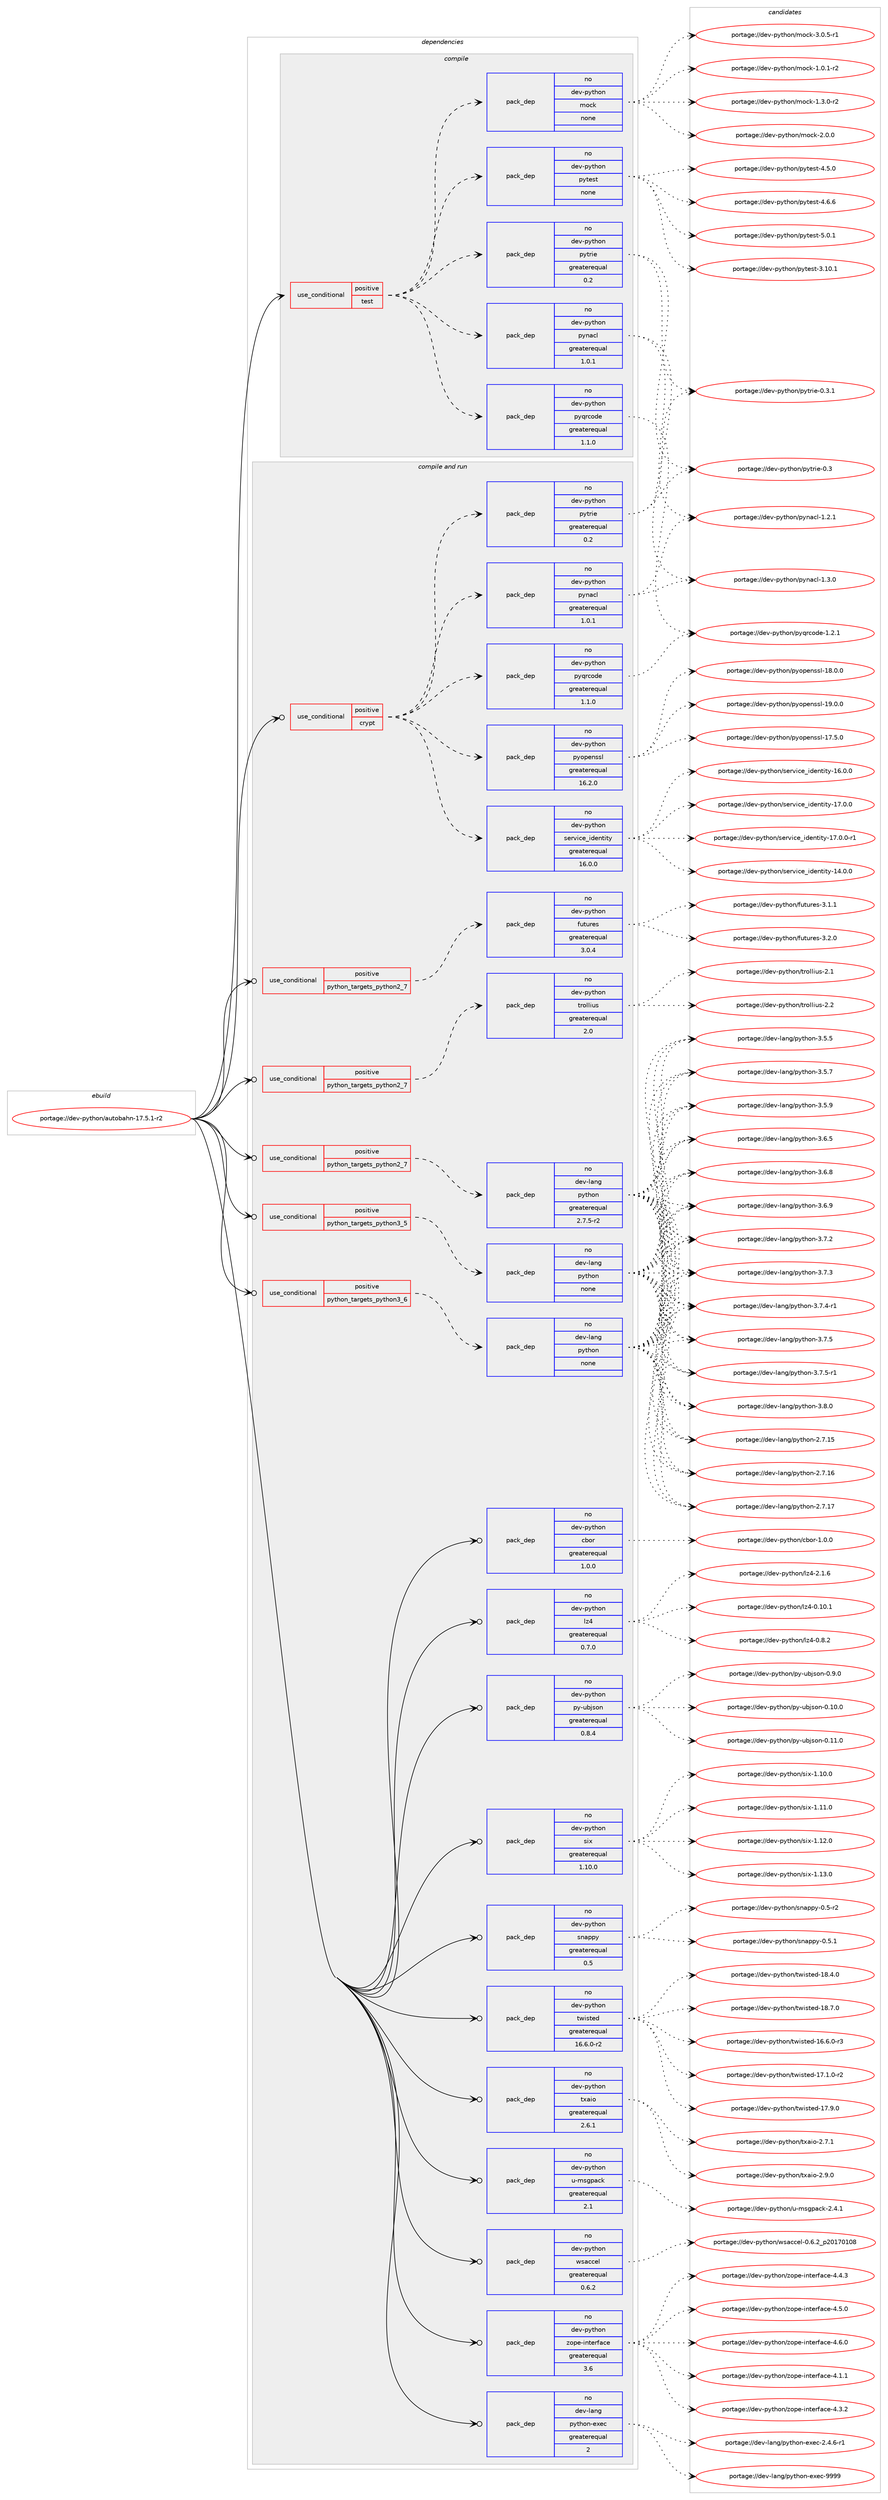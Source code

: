 digraph prolog {

# *************
# Graph options
# *************

newrank=true;
concentrate=true;
compound=true;
graph [rankdir=LR,fontname=Helvetica,fontsize=10,ranksep=1.5];#, ranksep=2.5, nodesep=0.2];
edge  [arrowhead=vee];
node  [fontname=Helvetica,fontsize=10];

# **********
# The ebuild
# **********

subgraph cluster_leftcol {
color=gray;
rank=same;
label=<<i>ebuild</i>>;
id [label="portage://dev-python/autobahn-17.5.1-r2", color=red, width=4, href="../dev-python/autobahn-17.5.1-r2.svg"];
}

# ****************
# The dependencies
# ****************

subgraph cluster_midcol {
color=gray;
label=<<i>dependencies</i>>;
subgraph cluster_compile {
fillcolor="#eeeeee";
style=filled;
label=<<i>compile</i>>;
subgraph cond25821 {
dependency130425 [label=<<TABLE BORDER="0" CELLBORDER="1" CELLSPACING="0" CELLPADDING="4"><TR><TD ROWSPAN="3" CELLPADDING="10">use_conditional</TD></TR><TR><TD>positive</TD></TR><TR><TD>test</TD></TR></TABLE>>, shape=none, color=red];
subgraph pack101302 {
dependency130426 [label=<<TABLE BORDER="0" CELLBORDER="1" CELLSPACING="0" CELLPADDING="4" WIDTH="220"><TR><TD ROWSPAN="6" CELLPADDING="30">pack_dep</TD></TR><TR><TD WIDTH="110">no</TD></TR><TR><TD>dev-python</TD></TR><TR><TD>mock</TD></TR><TR><TD>none</TD></TR><TR><TD></TD></TR></TABLE>>, shape=none, color=blue];
}
dependency130425:e -> dependency130426:w [weight=20,style="dashed",arrowhead="vee"];
subgraph pack101303 {
dependency130427 [label=<<TABLE BORDER="0" CELLBORDER="1" CELLSPACING="0" CELLPADDING="4" WIDTH="220"><TR><TD ROWSPAN="6" CELLPADDING="30">pack_dep</TD></TR><TR><TD WIDTH="110">no</TD></TR><TR><TD>dev-python</TD></TR><TR><TD>pytest</TD></TR><TR><TD>none</TD></TR><TR><TD></TD></TR></TABLE>>, shape=none, color=blue];
}
dependency130425:e -> dependency130427:w [weight=20,style="dashed",arrowhead="vee"];
subgraph pack101304 {
dependency130428 [label=<<TABLE BORDER="0" CELLBORDER="1" CELLSPACING="0" CELLPADDING="4" WIDTH="220"><TR><TD ROWSPAN="6" CELLPADDING="30">pack_dep</TD></TR><TR><TD WIDTH="110">no</TD></TR><TR><TD>dev-python</TD></TR><TR><TD>pynacl</TD></TR><TR><TD>greaterequal</TD></TR><TR><TD>1.0.1</TD></TR></TABLE>>, shape=none, color=blue];
}
dependency130425:e -> dependency130428:w [weight=20,style="dashed",arrowhead="vee"];
subgraph pack101305 {
dependency130429 [label=<<TABLE BORDER="0" CELLBORDER="1" CELLSPACING="0" CELLPADDING="4" WIDTH="220"><TR><TD ROWSPAN="6" CELLPADDING="30">pack_dep</TD></TR><TR><TD WIDTH="110">no</TD></TR><TR><TD>dev-python</TD></TR><TR><TD>pytrie</TD></TR><TR><TD>greaterequal</TD></TR><TR><TD>0.2</TD></TR></TABLE>>, shape=none, color=blue];
}
dependency130425:e -> dependency130429:w [weight=20,style="dashed",arrowhead="vee"];
subgraph pack101306 {
dependency130430 [label=<<TABLE BORDER="0" CELLBORDER="1" CELLSPACING="0" CELLPADDING="4" WIDTH="220"><TR><TD ROWSPAN="6" CELLPADDING="30">pack_dep</TD></TR><TR><TD WIDTH="110">no</TD></TR><TR><TD>dev-python</TD></TR><TR><TD>pyqrcode</TD></TR><TR><TD>greaterequal</TD></TR><TR><TD>1.1.0</TD></TR></TABLE>>, shape=none, color=blue];
}
dependency130425:e -> dependency130430:w [weight=20,style="dashed",arrowhead="vee"];
}
id:e -> dependency130425:w [weight=20,style="solid",arrowhead="vee"];
}
subgraph cluster_compileandrun {
fillcolor="#eeeeee";
style=filled;
label=<<i>compile and run</i>>;
subgraph cond25822 {
dependency130431 [label=<<TABLE BORDER="0" CELLBORDER="1" CELLSPACING="0" CELLPADDING="4"><TR><TD ROWSPAN="3" CELLPADDING="10">use_conditional</TD></TR><TR><TD>positive</TD></TR><TR><TD>crypt</TD></TR></TABLE>>, shape=none, color=red];
subgraph pack101307 {
dependency130432 [label=<<TABLE BORDER="0" CELLBORDER="1" CELLSPACING="0" CELLPADDING="4" WIDTH="220"><TR><TD ROWSPAN="6" CELLPADDING="30">pack_dep</TD></TR><TR><TD WIDTH="110">no</TD></TR><TR><TD>dev-python</TD></TR><TR><TD>pyopenssl</TD></TR><TR><TD>greaterequal</TD></TR><TR><TD>16.2.0</TD></TR></TABLE>>, shape=none, color=blue];
}
dependency130431:e -> dependency130432:w [weight=20,style="dashed",arrowhead="vee"];
subgraph pack101308 {
dependency130433 [label=<<TABLE BORDER="0" CELLBORDER="1" CELLSPACING="0" CELLPADDING="4" WIDTH="220"><TR><TD ROWSPAN="6" CELLPADDING="30">pack_dep</TD></TR><TR><TD WIDTH="110">no</TD></TR><TR><TD>dev-python</TD></TR><TR><TD>pynacl</TD></TR><TR><TD>greaterequal</TD></TR><TR><TD>1.0.1</TD></TR></TABLE>>, shape=none, color=blue];
}
dependency130431:e -> dependency130433:w [weight=20,style="dashed",arrowhead="vee"];
subgraph pack101309 {
dependency130434 [label=<<TABLE BORDER="0" CELLBORDER="1" CELLSPACING="0" CELLPADDING="4" WIDTH="220"><TR><TD ROWSPAN="6" CELLPADDING="30">pack_dep</TD></TR><TR><TD WIDTH="110">no</TD></TR><TR><TD>dev-python</TD></TR><TR><TD>pytrie</TD></TR><TR><TD>greaterequal</TD></TR><TR><TD>0.2</TD></TR></TABLE>>, shape=none, color=blue];
}
dependency130431:e -> dependency130434:w [weight=20,style="dashed",arrowhead="vee"];
subgraph pack101310 {
dependency130435 [label=<<TABLE BORDER="0" CELLBORDER="1" CELLSPACING="0" CELLPADDING="4" WIDTH="220"><TR><TD ROWSPAN="6" CELLPADDING="30">pack_dep</TD></TR><TR><TD WIDTH="110">no</TD></TR><TR><TD>dev-python</TD></TR><TR><TD>pyqrcode</TD></TR><TR><TD>greaterequal</TD></TR><TR><TD>1.1.0</TD></TR></TABLE>>, shape=none, color=blue];
}
dependency130431:e -> dependency130435:w [weight=20,style="dashed",arrowhead="vee"];
subgraph pack101311 {
dependency130436 [label=<<TABLE BORDER="0" CELLBORDER="1" CELLSPACING="0" CELLPADDING="4" WIDTH="220"><TR><TD ROWSPAN="6" CELLPADDING="30">pack_dep</TD></TR><TR><TD WIDTH="110">no</TD></TR><TR><TD>dev-python</TD></TR><TR><TD>service_identity</TD></TR><TR><TD>greaterequal</TD></TR><TR><TD>16.0.0</TD></TR></TABLE>>, shape=none, color=blue];
}
dependency130431:e -> dependency130436:w [weight=20,style="dashed",arrowhead="vee"];
}
id:e -> dependency130431:w [weight=20,style="solid",arrowhead="odotvee"];
subgraph cond25823 {
dependency130437 [label=<<TABLE BORDER="0" CELLBORDER="1" CELLSPACING="0" CELLPADDING="4"><TR><TD ROWSPAN="3" CELLPADDING="10">use_conditional</TD></TR><TR><TD>positive</TD></TR><TR><TD>python_targets_python2_7</TD></TR></TABLE>>, shape=none, color=red];
subgraph pack101312 {
dependency130438 [label=<<TABLE BORDER="0" CELLBORDER="1" CELLSPACING="0" CELLPADDING="4" WIDTH="220"><TR><TD ROWSPAN="6" CELLPADDING="30">pack_dep</TD></TR><TR><TD WIDTH="110">no</TD></TR><TR><TD>dev-lang</TD></TR><TR><TD>python</TD></TR><TR><TD>greaterequal</TD></TR><TR><TD>2.7.5-r2</TD></TR></TABLE>>, shape=none, color=blue];
}
dependency130437:e -> dependency130438:w [weight=20,style="dashed",arrowhead="vee"];
}
id:e -> dependency130437:w [weight=20,style="solid",arrowhead="odotvee"];
subgraph cond25824 {
dependency130439 [label=<<TABLE BORDER="0" CELLBORDER="1" CELLSPACING="0" CELLPADDING="4"><TR><TD ROWSPAN="3" CELLPADDING="10">use_conditional</TD></TR><TR><TD>positive</TD></TR><TR><TD>python_targets_python2_7</TD></TR></TABLE>>, shape=none, color=red];
subgraph pack101313 {
dependency130440 [label=<<TABLE BORDER="0" CELLBORDER="1" CELLSPACING="0" CELLPADDING="4" WIDTH="220"><TR><TD ROWSPAN="6" CELLPADDING="30">pack_dep</TD></TR><TR><TD WIDTH="110">no</TD></TR><TR><TD>dev-python</TD></TR><TR><TD>futures</TD></TR><TR><TD>greaterequal</TD></TR><TR><TD>3.0.4</TD></TR></TABLE>>, shape=none, color=blue];
}
dependency130439:e -> dependency130440:w [weight=20,style="dashed",arrowhead="vee"];
}
id:e -> dependency130439:w [weight=20,style="solid",arrowhead="odotvee"];
subgraph cond25825 {
dependency130441 [label=<<TABLE BORDER="0" CELLBORDER="1" CELLSPACING="0" CELLPADDING="4"><TR><TD ROWSPAN="3" CELLPADDING="10">use_conditional</TD></TR><TR><TD>positive</TD></TR><TR><TD>python_targets_python2_7</TD></TR></TABLE>>, shape=none, color=red];
subgraph pack101314 {
dependency130442 [label=<<TABLE BORDER="0" CELLBORDER="1" CELLSPACING="0" CELLPADDING="4" WIDTH="220"><TR><TD ROWSPAN="6" CELLPADDING="30">pack_dep</TD></TR><TR><TD WIDTH="110">no</TD></TR><TR><TD>dev-python</TD></TR><TR><TD>trollius</TD></TR><TR><TD>greaterequal</TD></TR><TR><TD>2.0</TD></TR></TABLE>>, shape=none, color=blue];
}
dependency130441:e -> dependency130442:w [weight=20,style="dashed",arrowhead="vee"];
}
id:e -> dependency130441:w [weight=20,style="solid",arrowhead="odotvee"];
subgraph cond25826 {
dependency130443 [label=<<TABLE BORDER="0" CELLBORDER="1" CELLSPACING="0" CELLPADDING="4"><TR><TD ROWSPAN="3" CELLPADDING="10">use_conditional</TD></TR><TR><TD>positive</TD></TR><TR><TD>python_targets_python3_5</TD></TR></TABLE>>, shape=none, color=red];
subgraph pack101315 {
dependency130444 [label=<<TABLE BORDER="0" CELLBORDER="1" CELLSPACING="0" CELLPADDING="4" WIDTH="220"><TR><TD ROWSPAN="6" CELLPADDING="30">pack_dep</TD></TR><TR><TD WIDTH="110">no</TD></TR><TR><TD>dev-lang</TD></TR><TR><TD>python</TD></TR><TR><TD>none</TD></TR><TR><TD></TD></TR></TABLE>>, shape=none, color=blue];
}
dependency130443:e -> dependency130444:w [weight=20,style="dashed",arrowhead="vee"];
}
id:e -> dependency130443:w [weight=20,style="solid",arrowhead="odotvee"];
subgraph cond25827 {
dependency130445 [label=<<TABLE BORDER="0" CELLBORDER="1" CELLSPACING="0" CELLPADDING="4"><TR><TD ROWSPAN="3" CELLPADDING="10">use_conditional</TD></TR><TR><TD>positive</TD></TR><TR><TD>python_targets_python3_6</TD></TR></TABLE>>, shape=none, color=red];
subgraph pack101316 {
dependency130446 [label=<<TABLE BORDER="0" CELLBORDER="1" CELLSPACING="0" CELLPADDING="4" WIDTH="220"><TR><TD ROWSPAN="6" CELLPADDING="30">pack_dep</TD></TR><TR><TD WIDTH="110">no</TD></TR><TR><TD>dev-lang</TD></TR><TR><TD>python</TD></TR><TR><TD>none</TD></TR><TR><TD></TD></TR></TABLE>>, shape=none, color=blue];
}
dependency130445:e -> dependency130446:w [weight=20,style="dashed",arrowhead="vee"];
}
id:e -> dependency130445:w [weight=20,style="solid",arrowhead="odotvee"];
subgraph pack101317 {
dependency130447 [label=<<TABLE BORDER="0" CELLBORDER="1" CELLSPACING="0" CELLPADDING="4" WIDTH="220"><TR><TD ROWSPAN="6" CELLPADDING="30">pack_dep</TD></TR><TR><TD WIDTH="110">no</TD></TR><TR><TD>dev-lang</TD></TR><TR><TD>python-exec</TD></TR><TR><TD>greaterequal</TD></TR><TR><TD>2</TD></TR></TABLE>>, shape=none, color=blue];
}
id:e -> dependency130447:w [weight=20,style="solid",arrowhead="odotvee"];
subgraph pack101318 {
dependency130448 [label=<<TABLE BORDER="0" CELLBORDER="1" CELLSPACING="0" CELLPADDING="4" WIDTH="220"><TR><TD ROWSPAN="6" CELLPADDING="30">pack_dep</TD></TR><TR><TD WIDTH="110">no</TD></TR><TR><TD>dev-python</TD></TR><TR><TD>cbor</TD></TR><TR><TD>greaterequal</TD></TR><TR><TD>1.0.0</TD></TR></TABLE>>, shape=none, color=blue];
}
id:e -> dependency130448:w [weight=20,style="solid",arrowhead="odotvee"];
subgraph pack101319 {
dependency130449 [label=<<TABLE BORDER="0" CELLBORDER="1" CELLSPACING="0" CELLPADDING="4" WIDTH="220"><TR><TD ROWSPAN="6" CELLPADDING="30">pack_dep</TD></TR><TR><TD WIDTH="110">no</TD></TR><TR><TD>dev-python</TD></TR><TR><TD>lz4</TD></TR><TR><TD>greaterequal</TD></TR><TR><TD>0.7.0</TD></TR></TABLE>>, shape=none, color=blue];
}
id:e -> dependency130449:w [weight=20,style="solid",arrowhead="odotvee"];
subgraph pack101320 {
dependency130450 [label=<<TABLE BORDER="0" CELLBORDER="1" CELLSPACING="0" CELLPADDING="4" WIDTH="220"><TR><TD ROWSPAN="6" CELLPADDING="30">pack_dep</TD></TR><TR><TD WIDTH="110">no</TD></TR><TR><TD>dev-python</TD></TR><TR><TD>py-ubjson</TD></TR><TR><TD>greaterequal</TD></TR><TR><TD>0.8.4</TD></TR></TABLE>>, shape=none, color=blue];
}
id:e -> dependency130450:w [weight=20,style="solid",arrowhead="odotvee"];
subgraph pack101321 {
dependency130451 [label=<<TABLE BORDER="0" CELLBORDER="1" CELLSPACING="0" CELLPADDING="4" WIDTH="220"><TR><TD ROWSPAN="6" CELLPADDING="30">pack_dep</TD></TR><TR><TD WIDTH="110">no</TD></TR><TR><TD>dev-python</TD></TR><TR><TD>six</TD></TR><TR><TD>greaterequal</TD></TR><TR><TD>1.10.0</TD></TR></TABLE>>, shape=none, color=blue];
}
id:e -> dependency130451:w [weight=20,style="solid",arrowhead="odotvee"];
subgraph pack101322 {
dependency130452 [label=<<TABLE BORDER="0" CELLBORDER="1" CELLSPACING="0" CELLPADDING="4" WIDTH="220"><TR><TD ROWSPAN="6" CELLPADDING="30">pack_dep</TD></TR><TR><TD WIDTH="110">no</TD></TR><TR><TD>dev-python</TD></TR><TR><TD>snappy</TD></TR><TR><TD>greaterequal</TD></TR><TR><TD>0.5</TD></TR></TABLE>>, shape=none, color=blue];
}
id:e -> dependency130452:w [weight=20,style="solid",arrowhead="odotvee"];
subgraph pack101323 {
dependency130453 [label=<<TABLE BORDER="0" CELLBORDER="1" CELLSPACING="0" CELLPADDING="4" WIDTH="220"><TR><TD ROWSPAN="6" CELLPADDING="30">pack_dep</TD></TR><TR><TD WIDTH="110">no</TD></TR><TR><TD>dev-python</TD></TR><TR><TD>twisted</TD></TR><TR><TD>greaterequal</TD></TR><TR><TD>16.6.0-r2</TD></TR></TABLE>>, shape=none, color=blue];
}
id:e -> dependency130453:w [weight=20,style="solid",arrowhead="odotvee"];
subgraph pack101324 {
dependency130454 [label=<<TABLE BORDER="0" CELLBORDER="1" CELLSPACING="0" CELLPADDING="4" WIDTH="220"><TR><TD ROWSPAN="6" CELLPADDING="30">pack_dep</TD></TR><TR><TD WIDTH="110">no</TD></TR><TR><TD>dev-python</TD></TR><TR><TD>txaio</TD></TR><TR><TD>greaterequal</TD></TR><TR><TD>2.6.1</TD></TR></TABLE>>, shape=none, color=blue];
}
id:e -> dependency130454:w [weight=20,style="solid",arrowhead="odotvee"];
subgraph pack101325 {
dependency130455 [label=<<TABLE BORDER="0" CELLBORDER="1" CELLSPACING="0" CELLPADDING="4" WIDTH="220"><TR><TD ROWSPAN="6" CELLPADDING="30">pack_dep</TD></TR><TR><TD WIDTH="110">no</TD></TR><TR><TD>dev-python</TD></TR><TR><TD>u-msgpack</TD></TR><TR><TD>greaterequal</TD></TR><TR><TD>2.1</TD></TR></TABLE>>, shape=none, color=blue];
}
id:e -> dependency130455:w [weight=20,style="solid",arrowhead="odotvee"];
subgraph pack101326 {
dependency130456 [label=<<TABLE BORDER="0" CELLBORDER="1" CELLSPACING="0" CELLPADDING="4" WIDTH="220"><TR><TD ROWSPAN="6" CELLPADDING="30">pack_dep</TD></TR><TR><TD WIDTH="110">no</TD></TR><TR><TD>dev-python</TD></TR><TR><TD>wsaccel</TD></TR><TR><TD>greaterequal</TD></TR><TR><TD>0.6.2</TD></TR></TABLE>>, shape=none, color=blue];
}
id:e -> dependency130456:w [weight=20,style="solid",arrowhead="odotvee"];
subgraph pack101327 {
dependency130457 [label=<<TABLE BORDER="0" CELLBORDER="1" CELLSPACING="0" CELLPADDING="4" WIDTH="220"><TR><TD ROWSPAN="6" CELLPADDING="30">pack_dep</TD></TR><TR><TD WIDTH="110">no</TD></TR><TR><TD>dev-python</TD></TR><TR><TD>zope-interface</TD></TR><TR><TD>greaterequal</TD></TR><TR><TD>3.6</TD></TR></TABLE>>, shape=none, color=blue];
}
id:e -> dependency130457:w [weight=20,style="solid",arrowhead="odotvee"];
}
subgraph cluster_run {
fillcolor="#eeeeee";
style=filled;
label=<<i>run</i>>;
}
}

# **************
# The candidates
# **************

subgraph cluster_choices {
rank=same;
color=gray;
label=<<i>candidates</i>>;

subgraph choice101302 {
color=black;
nodesep=1;
choiceportage1001011184511212111610411111047109111991074549464846494511450 [label="portage://dev-python/mock-1.0.1-r2", color=red, width=4,href="../dev-python/mock-1.0.1-r2.svg"];
choiceportage1001011184511212111610411111047109111991074549465146484511450 [label="portage://dev-python/mock-1.3.0-r2", color=red, width=4,href="../dev-python/mock-1.3.0-r2.svg"];
choiceportage100101118451121211161041111104710911199107455046484648 [label="portage://dev-python/mock-2.0.0", color=red, width=4,href="../dev-python/mock-2.0.0.svg"];
choiceportage1001011184511212111610411111047109111991074551464846534511449 [label="portage://dev-python/mock-3.0.5-r1", color=red, width=4,href="../dev-python/mock-3.0.5-r1.svg"];
dependency130426:e -> choiceportage1001011184511212111610411111047109111991074549464846494511450:w [style=dotted,weight="100"];
dependency130426:e -> choiceportage1001011184511212111610411111047109111991074549465146484511450:w [style=dotted,weight="100"];
dependency130426:e -> choiceportage100101118451121211161041111104710911199107455046484648:w [style=dotted,weight="100"];
dependency130426:e -> choiceportage1001011184511212111610411111047109111991074551464846534511449:w [style=dotted,weight="100"];
}
subgraph choice101303 {
color=black;
nodesep=1;
choiceportage100101118451121211161041111104711212111610111511645514649484649 [label="portage://dev-python/pytest-3.10.1", color=red, width=4,href="../dev-python/pytest-3.10.1.svg"];
choiceportage1001011184511212111610411111047112121116101115116455246534648 [label="portage://dev-python/pytest-4.5.0", color=red, width=4,href="../dev-python/pytest-4.5.0.svg"];
choiceportage1001011184511212111610411111047112121116101115116455246544654 [label="portage://dev-python/pytest-4.6.6", color=red, width=4,href="../dev-python/pytest-4.6.6.svg"];
choiceportage1001011184511212111610411111047112121116101115116455346484649 [label="portage://dev-python/pytest-5.0.1", color=red, width=4,href="../dev-python/pytest-5.0.1.svg"];
dependency130427:e -> choiceportage100101118451121211161041111104711212111610111511645514649484649:w [style=dotted,weight="100"];
dependency130427:e -> choiceportage1001011184511212111610411111047112121116101115116455246534648:w [style=dotted,weight="100"];
dependency130427:e -> choiceportage1001011184511212111610411111047112121116101115116455246544654:w [style=dotted,weight="100"];
dependency130427:e -> choiceportage1001011184511212111610411111047112121116101115116455346484649:w [style=dotted,weight="100"];
}
subgraph choice101304 {
color=black;
nodesep=1;
choiceportage10010111845112121116104111110471121211109799108454946504649 [label="portage://dev-python/pynacl-1.2.1", color=red, width=4,href="../dev-python/pynacl-1.2.1.svg"];
choiceportage10010111845112121116104111110471121211109799108454946514648 [label="portage://dev-python/pynacl-1.3.0", color=red, width=4,href="../dev-python/pynacl-1.3.0.svg"];
dependency130428:e -> choiceportage10010111845112121116104111110471121211109799108454946504649:w [style=dotted,weight="100"];
dependency130428:e -> choiceportage10010111845112121116104111110471121211109799108454946514648:w [style=dotted,weight="100"];
}
subgraph choice101305 {
color=black;
nodesep=1;
choiceportage100101118451121211161041111104711212111611410510145484651 [label="portage://dev-python/pytrie-0.3", color=red, width=4,href="../dev-python/pytrie-0.3.svg"];
choiceportage1001011184511212111610411111047112121116114105101454846514649 [label="portage://dev-python/pytrie-0.3.1", color=red, width=4,href="../dev-python/pytrie-0.3.1.svg"];
dependency130429:e -> choiceportage100101118451121211161041111104711212111611410510145484651:w [style=dotted,weight="100"];
dependency130429:e -> choiceportage1001011184511212111610411111047112121116114105101454846514649:w [style=dotted,weight="100"];
}
subgraph choice101306 {
color=black;
nodesep=1;
choiceportage100101118451121211161041111104711212111311499111100101454946504649 [label="portage://dev-python/pyqrcode-1.2.1", color=red, width=4,href="../dev-python/pyqrcode-1.2.1.svg"];
dependency130430:e -> choiceportage100101118451121211161041111104711212111311499111100101454946504649:w [style=dotted,weight="100"];
}
subgraph choice101307 {
color=black;
nodesep=1;
choiceportage100101118451121211161041111104711212111111210111011511510845495546534648 [label="portage://dev-python/pyopenssl-17.5.0", color=red, width=4,href="../dev-python/pyopenssl-17.5.0.svg"];
choiceportage100101118451121211161041111104711212111111210111011511510845495646484648 [label="portage://dev-python/pyopenssl-18.0.0", color=red, width=4,href="../dev-python/pyopenssl-18.0.0.svg"];
choiceportage100101118451121211161041111104711212111111210111011511510845495746484648 [label="portage://dev-python/pyopenssl-19.0.0", color=red, width=4,href="../dev-python/pyopenssl-19.0.0.svg"];
dependency130432:e -> choiceportage100101118451121211161041111104711212111111210111011511510845495546534648:w [style=dotted,weight="100"];
dependency130432:e -> choiceportage100101118451121211161041111104711212111111210111011511510845495646484648:w [style=dotted,weight="100"];
dependency130432:e -> choiceportage100101118451121211161041111104711212111111210111011511510845495746484648:w [style=dotted,weight="100"];
}
subgraph choice101308 {
color=black;
nodesep=1;
choiceportage10010111845112121116104111110471121211109799108454946504649 [label="portage://dev-python/pynacl-1.2.1", color=red, width=4,href="../dev-python/pynacl-1.2.1.svg"];
choiceportage10010111845112121116104111110471121211109799108454946514648 [label="portage://dev-python/pynacl-1.3.0", color=red, width=4,href="../dev-python/pynacl-1.3.0.svg"];
dependency130433:e -> choiceportage10010111845112121116104111110471121211109799108454946504649:w [style=dotted,weight="100"];
dependency130433:e -> choiceportage10010111845112121116104111110471121211109799108454946514648:w [style=dotted,weight="100"];
}
subgraph choice101309 {
color=black;
nodesep=1;
choiceportage100101118451121211161041111104711212111611410510145484651 [label="portage://dev-python/pytrie-0.3", color=red, width=4,href="../dev-python/pytrie-0.3.svg"];
choiceportage1001011184511212111610411111047112121116114105101454846514649 [label="portage://dev-python/pytrie-0.3.1", color=red, width=4,href="../dev-python/pytrie-0.3.1.svg"];
dependency130434:e -> choiceportage100101118451121211161041111104711212111611410510145484651:w [style=dotted,weight="100"];
dependency130434:e -> choiceportage1001011184511212111610411111047112121116114105101454846514649:w [style=dotted,weight="100"];
}
subgraph choice101310 {
color=black;
nodesep=1;
choiceportage100101118451121211161041111104711212111311499111100101454946504649 [label="portage://dev-python/pyqrcode-1.2.1", color=red, width=4,href="../dev-python/pyqrcode-1.2.1.svg"];
dependency130435:e -> choiceportage100101118451121211161041111104711212111311499111100101454946504649:w [style=dotted,weight="100"];
}
subgraph choice101311 {
color=black;
nodesep=1;
choiceportage1001011184511212111610411111047115101114118105991019510510010111011610511612145495246484648 [label="portage://dev-python/service_identity-14.0.0", color=red, width=4,href="../dev-python/service_identity-14.0.0.svg"];
choiceportage1001011184511212111610411111047115101114118105991019510510010111011610511612145495446484648 [label="portage://dev-python/service_identity-16.0.0", color=red, width=4,href="../dev-python/service_identity-16.0.0.svg"];
choiceportage1001011184511212111610411111047115101114118105991019510510010111011610511612145495546484648 [label="portage://dev-python/service_identity-17.0.0", color=red, width=4,href="../dev-python/service_identity-17.0.0.svg"];
choiceportage10010111845112121116104111110471151011141181059910195105100101110116105116121454955464846484511449 [label="portage://dev-python/service_identity-17.0.0-r1", color=red, width=4,href="../dev-python/service_identity-17.0.0-r1.svg"];
dependency130436:e -> choiceportage1001011184511212111610411111047115101114118105991019510510010111011610511612145495246484648:w [style=dotted,weight="100"];
dependency130436:e -> choiceportage1001011184511212111610411111047115101114118105991019510510010111011610511612145495446484648:w [style=dotted,weight="100"];
dependency130436:e -> choiceportage1001011184511212111610411111047115101114118105991019510510010111011610511612145495546484648:w [style=dotted,weight="100"];
dependency130436:e -> choiceportage10010111845112121116104111110471151011141181059910195105100101110116105116121454955464846484511449:w [style=dotted,weight="100"];
}
subgraph choice101312 {
color=black;
nodesep=1;
choiceportage10010111845108971101034711212111610411111045504655464953 [label="portage://dev-lang/python-2.7.15", color=red, width=4,href="../dev-lang/python-2.7.15.svg"];
choiceportage10010111845108971101034711212111610411111045504655464954 [label="portage://dev-lang/python-2.7.16", color=red, width=4,href="../dev-lang/python-2.7.16.svg"];
choiceportage10010111845108971101034711212111610411111045504655464955 [label="portage://dev-lang/python-2.7.17", color=red, width=4,href="../dev-lang/python-2.7.17.svg"];
choiceportage100101118451089711010347112121116104111110455146534653 [label="portage://dev-lang/python-3.5.5", color=red, width=4,href="../dev-lang/python-3.5.5.svg"];
choiceportage100101118451089711010347112121116104111110455146534655 [label="portage://dev-lang/python-3.5.7", color=red, width=4,href="../dev-lang/python-3.5.7.svg"];
choiceportage100101118451089711010347112121116104111110455146534657 [label="portage://dev-lang/python-3.5.9", color=red, width=4,href="../dev-lang/python-3.5.9.svg"];
choiceportage100101118451089711010347112121116104111110455146544653 [label="portage://dev-lang/python-3.6.5", color=red, width=4,href="../dev-lang/python-3.6.5.svg"];
choiceportage100101118451089711010347112121116104111110455146544656 [label="portage://dev-lang/python-3.6.8", color=red, width=4,href="../dev-lang/python-3.6.8.svg"];
choiceportage100101118451089711010347112121116104111110455146544657 [label="portage://dev-lang/python-3.6.9", color=red, width=4,href="../dev-lang/python-3.6.9.svg"];
choiceportage100101118451089711010347112121116104111110455146554650 [label="portage://dev-lang/python-3.7.2", color=red, width=4,href="../dev-lang/python-3.7.2.svg"];
choiceportage100101118451089711010347112121116104111110455146554651 [label="portage://dev-lang/python-3.7.3", color=red, width=4,href="../dev-lang/python-3.7.3.svg"];
choiceportage1001011184510897110103471121211161041111104551465546524511449 [label="portage://dev-lang/python-3.7.4-r1", color=red, width=4,href="../dev-lang/python-3.7.4-r1.svg"];
choiceportage100101118451089711010347112121116104111110455146554653 [label="portage://dev-lang/python-3.7.5", color=red, width=4,href="../dev-lang/python-3.7.5.svg"];
choiceportage1001011184510897110103471121211161041111104551465546534511449 [label="portage://dev-lang/python-3.7.5-r1", color=red, width=4,href="../dev-lang/python-3.7.5-r1.svg"];
choiceportage100101118451089711010347112121116104111110455146564648 [label="portage://dev-lang/python-3.8.0", color=red, width=4,href="../dev-lang/python-3.8.0.svg"];
dependency130438:e -> choiceportage10010111845108971101034711212111610411111045504655464953:w [style=dotted,weight="100"];
dependency130438:e -> choiceportage10010111845108971101034711212111610411111045504655464954:w [style=dotted,weight="100"];
dependency130438:e -> choiceportage10010111845108971101034711212111610411111045504655464955:w [style=dotted,weight="100"];
dependency130438:e -> choiceportage100101118451089711010347112121116104111110455146534653:w [style=dotted,weight="100"];
dependency130438:e -> choiceportage100101118451089711010347112121116104111110455146534655:w [style=dotted,weight="100"];
dependency130438:e -> choiceportage100101118451089711010347112121116104111110455146534657:w [style=dotted,weight="100"];
dependency130438:e -> choiceportage100101118451089711010347112121116104111110455146544653:w [style=dotted,weight="100"];
dependency130438:e -> choiceportage100101118451089711010347112121116104111110455146544656:w [style=dotted,weight="100"];
dependency130438:e -> choiceportage100101118451089711010347112121116104111110455146544657:w [style=dotted,weight="100"];
dependency130438:e -> choiceportage100101118451089711010347112121116104111110455146554650:w [style=dotted,weight="100"];
dependency130438:e -> choiceportage100101118451089711010347112121116104111110455146554651:w [style=dotted,weight="100"];
dependency130438:e -> choiceportage1001011184510897110103471121211161041111104551465546524511449:w [style=dotted,weight="100"];
dependency130438:e -> choiceportage100101118451089711010347112121116104111110455146554653:w [style=dotted,weight="100"];
dependency130438:e -> choiceportage1001011184510897110103471121211161041111104551465546534511449:w [style=dotted,weight="100"];
dependency130438:e -> choiceportage100101118451089711010347112121116104111110455146564648:w [style=dotted,weight="100"];
}
subgraph choice101313 {
color=black;
nodesep=1;
choiceportage1001011184511212111610411111047102117116117114101115455146494649 [label="portage://dev-python/futures-3.1.1", color=red, width=4,href="../dev-python/futures-3.1.1.svg"];
choiceportage1001011184511212111610411111047102117116117114101115455146504648 [label="portage://dev-python/futures-3.2.0", color=red, width=4,href="../dev-python/futures-3.2.0.svg"];
dependency130440:e -> choiceportage1001011184511212111610411111047102117116117114101115455146494649:w [style=dotted,weight="100"];
dependency130440:e -> choiceportage1001011184511212111610411111047102117116117114101115455146504648:w [style=dotted,weight="100"];
}
subgraph choice101314 {
color=black;
nodesep=1;
choiceportage100101118451121211161041111104711611411110810810511711545504649 [label="portage://dev-python/trollius-2.1", color=red, width=4,href="../dev-python/trollius-2.1.svg"];
choiceportage100101118451121211161041111104711611411110810810511711545504650 [label="portage://dev-python/trollius-2.2", color=red, width=4,href="../dev-python/trollius-2.2.svg"];
dependency130442:e -> choiceportage100101118451121211161041111104711611411110810810511711545504649:w [style=dotted,weight="100"];
dependency130442:e -> choiceportage100101118451121211161041111104711611411110810810511711545504650:w [style=dotted,weight="100"];
}
subgraph choice101315 {
color=black;
nodesep=1;
choiceportage10010111845108971101034711212111610411111045504655464953 [label="portage://dev-lang/python-2.7.15", color=red, width=4,href="../dev-lang/python-2.7.15.svg"];
choiceportage10010111845108971101034711212111610411111045504655464954 [label="portage://dev-lang/python-2.7.16", color=red, width=4,href="../dev-lang/python-2.7.16.svg"];
choiceportage10010111845108971101034711212111610411111045504655464955 [label="portage://dev-lang/python-2.7.17", color=red, width=4,href="../dev-lang/python-2.7.17.svg"];
choiceportage100101118451089711010347112121116104111110455146534653 [label="portage://dev-lang/python-3.5.5", color=red, width=4,href="../dev-lang/python-3.5.5.svg"];
choiceportage100101118451089711010347112121116104111110455146534655 [label="portage://dev-lang/python-3.5.7", color=red, width=4,href="../dev-lang/python-3.5.7.svg"];
choiceportage100101118451089711010347112121116104111110455146534657 [label="portage://dev-lang/python-3.5.9", color=red, width=4,href="../dev-lang/python-3.5.9.svg"];
choiceportage100101118451089711010347112121116104111110455146544653 [label="portage://dev-lang/python-3.6.5", color=red, width=4,href="../dev-lang/python-3.6.5.svg"];
choiceportage100101118451089711010347112121116104111110455146544656 [label="portage://dev-lang/python-3.6.8", color=red, width=4,href="../dev-lang/python-3.6.8.svg"];
choiceportage100101118451089711010347112121116104111110455146544657 [label="portage://dev-lang/python-3.6.9", color=red, width=4,href="../dev-lang/python-3.6.9.svg"];
choiceportage100101118451089711010347112121116104111110455146554650 [label="portage://dev-lang/python-3.7.2", color=red, width=4,href="../dev-lang/python-3.7.2.svg"];
choiceportage100101118451089711010347112121116104111110455146554651 [label="portage://dev-lang/python-3.7.3", color=red, width=4,href="../dev-lang/python-3.7.3.svg"];
choiceportage1001011184510897110103471121211161041111104551465546524511449 [label="portage://dev-lang/python-3.7.4-r1", color=red, width=4,href="../dev-lang/python-3.7.4-r1.svg"];
choiceportage100101118451089711010347112121116104111110455146554653 [label="portage://dev-lang/python-3.7.5", color=red, width=4,href="../dev-lang/python-3.7.5.svg"];
choiceportage1001011184510897110103471121211161041111104551465546534511449 [label="portage://dev-lang/python-3.7.5-r1", color=red, width=4,href="../dev-lang/python-3.7.5-r1.svg"];
choiceportage100101118451089711010347112121116104111110455146564648 [label="portage://dev-lang/python-3.8.0", color=red, width=4,href="../dev-lang/python-3.8.0.svg"];
dependency130444:e -> choiceportage10010111845108971101034711212111610411111045504655464953:w [style=dotted,weight="100"];
dependency130444:e -> choiceportage10010111845108971101034711212111610411111045504655464954:w [style=dotted,weight="100"];
dependency130444:e -> choiceportage10010111845108971101034711212111610411111045504655464955:w [style=dotted,weight="100"];
dependency130444:e -> choiceportage100101118451089711010347112121116104111110455146534653:w [style=dotted,weight="100"];
dependency130444:e -> choiceportage100101118451089711010347112121116104111110455146534655:w [style=dotted,weight="100"];
dependency130444:e -> choiceportage100101118451089711010347112121116104111110455146534657:w [style=dotted,weight="100"];
dependency130444:e -> choiceportage100101118451089711010347112121116104111110455146544653:w [style=dotted,weight="100"];
dependency130444:e -> choiceportage100101118451089711010347112121116104111110455146544656:w [style=dotted,weight="100"];
dependency130444:e -> choiceportage100101118451089711010347112121116104111110455146544657:w [style=dotted,weight="100"];
dependency130444:e -> choiceportage100101118451089711010347112121116104111110455146554650:w [style=dotted,weight="100"];
dependency130444:e -> choiceportage100101118451089711010347112121116104111110455146554651:w [style=dotted,weight="100"];
dependency130444:e -> choiceportage1001011184510897110103471121211161041111104551465546524511449:w [style=dotted,weight="100"];
dependency130444:e -> choiceportage100101118451089711010347112121116104111110455146554653:w [style=dotted,weight="100"];
dependency130444:e -> choiceportage1001011184510897110103471121211161041111104551465546534511449:w [style=dotted,weight="100"];
dependency130444:e -> choiceportage100101118451089711010347112121116104111110455146564648:w [style=dotted,weight="100"];
}
subgraph choice101316 {
color=black;
nodesep=1;
choiceportage10010111845108971101034711212111610411111045504655464953 [label="portage://dev-lang/python-2.7.15", color=red, width=4,href="../dev-lang/python-2.7.15.svg"];
choiceportage10010111845108971101034711212111610411111045504655464954 [label="portage://dev-lang/python-2.7.16", color=red, width=4,href="../dev-lang/python-2.7.16.svg"];
choiceportage10010111845108971101034711212111610411111045504655464955 [label="portage://dev-lang/python-2.7.17", color=red, width=4,href="../dev-lang/python-2.7.17.svg"];
choiceportage100101118451089711010347112121116104111110455146534653 [label="portage://dev-lang/python-3.5.5", color=red, width=4,href="../dev-lang/python-3.5.5.svg"];
choiceportage100101118451089711010347112121116104111110455146534655 [label="portage://dev-lang/python-3.5.7", color=red, width=4,href="../dev-lang/python-3.5.7.svg"];
choiceportage100101118451089711010347112121116104111110455146534657 [label="portage://dev-lang/python-3.5.9", color=red, width=4,href="../dev-lang/python-3.5.9.svg"];
choiceportage100101118451089711010347112121116104111110455146544653 [label="portage://dev-lang/python-3.6.5", color=red, width=4,href="../dev-lang/python-3.6.5.svg"];
choiceportage100101118451089711010347112121116104111110455146544656 [label="portage://dev-lang/python-3.6.8", color=red, width=4,href="../dev-lang/python-3.6.8.svg"];
choiceportage100101118451089711010347112121116104111110455146544657 [label="portage://dev-lang/python-3.6.9", color=red, width=4,href="../dev-lang/python-3.6.9.svg"];
choiceportage100101118451089711010347112121116104111110455146554650 [label="portage://dev-lang/python-3.7.2", color=red, width=4,href="../dev-lang/python-3.7.2.svg"];
choiceportage100101118451089711010347112121116104111110455146554651 [label="portage://dev-lang/python-3.7.3", color=red, width=4,href="../dev-lang/python-3.7.3.svg"];
choiceportage1001011184510897110103471121211161041111104551465546524511449 [label="portage://dev-lang/python-3.7.4-r1", color=red, width=4,href="../dev-lang/python-3.7.4-r1.svg"];
choiceportage100101118451089711010347112121116104111110455146554653 [label="portage://dev-lang/python-3.7.5", color=red, width=4,href="../dev-lang/python-3.7.5.svg"];
choiceportage1001011184510897110103471121211161041111104551465546534511449 [label="portage://dev-lang/python-3.7.5-r1", color=red, width=4,href="../dev-lang/python-3.7.5-r1.svg"];
choiceportage100101118451089711010347112121116104111110455146564648 [label="portage://dev-lang/python-3.8.0", color=red, width=4,href="../dev-lang/python-3.8.0.svg"];
dependency130446:e -> choiceportage10010111845108971101034711212111610411111045504655464953:w [style=dotted,weight="100"];
dependency130446:e -> choiceportage10010111845108971101034711212111610411111045504655464954:w [style=dotted,weight="100"];
dependency130446:e -> choiceportage10010111845108971101034711212111610411111045504655464955:w [style=dotted,weight="100"];
dependency130446:e -> choiceportage100101118451089711010347112121116104111110455146534653:w [style=dotted,weight="100"];
dependency130446:e -> choiceportage100101118451089711010347112121116104111110455146534655:w [style=dotted,weight="100"];
dependency130446:e -> choiceportage100101118451089711010347112121116104111110455146534657:w [style=dotted,weight="100"];
dependency130446:e -> choiceportage100101118451089711010347112121116104111110455146544653:w [style=dotted,weight="100"];
dependency130446:e -> choiceportage100101118451089711010347112121116104111110455146544656:w [style=dotted,weight="100"];
dependency130446:e -> choiceportage100101118451089711010347112121116104111110455146544657:w [style=dotted,weight="100"];
dependency130446:e -> choiceportage100101118451089711010347112121116104111110455146554650:w [style=dotted,weight="100"];
dependency130446:e -> choiceportage100101118451089711010347112121116104111110455146554651:w [style=dotted,weight="100"];
dependency130446:e -> choiceportage1001011184510897110103471121211161041111104551465546524511449:w [style=dotted,weight="100"];
dependency130446:e -> choiceportage100101118451089711010347112121116104111110455146554653:w [style=dotted,weight="100"];
dependency130446:e -> choiceportage1001011184510897110103471121211161041111104551465546534511449:w [style=dotted,weight="100"];
dependency130446:e -> choiceportage100101118451089711010347112121116104111110455146564648:w [style=dotted,weight="100"];
}
subgraph choice101317 {
color=black;
nodesep=1;
choiceportage10010111845108971101034711212111610411111045101120101994550465246544511449 [label="portage://dev-lang/python-exec-2.4.6-r1", color=red, width=4,href="../dev-lang/python-exec-2.4.6-r1.svg"];
choiceportage10010111845108971101034711212111610411111045101120101994557575757 [label="portage://dev-lang/python-exec-9999", color=red, width=4,href="../dev-lang/python-exec-9999.svg"];
dependency130447:e -> choiceportage10010111845108971101034711212111610411111045101120101994550465246544511449:w [style=dotted,weight="100"];
dependency130447:e -> choiceportage10010111845108971101034711212111610411111045101120101994557575757:w [style=dotted,weight="100"];
}
subgraph choice101318 {
color=black;
nodesep=1;
choiceportage10010111845112121116104111110479998111114454946484648 [label="portage://dev-python/cbor-1.0.0", color=red, width=4,href="../dev-python/cbor-1.0.0.svg"];
dependency130448:e -> choiceportage10010111845112121116104111110479998111114454946484648:w [style=dotted,weight="100"];
}
subgraph choice101319 {
color=black;
nodesep=1;
choiceportage10010111845112121116104111110471081225245484649484649 [label="portage://dev-python/lz4-0.10.1", color=red, width=4,href="../dev-python/lz4-0.10.1.svg"];
choiceportage100101118451121211161041111104710812252454846564650 [label="portage://dev-python/lz4-0.8.2", color=red, width=4,href="../dev-python/lz4-0.8.2.svg"];
choiceportage100101118451121211161041111104710812252455046494654 [label="portage://dev-python/lz4-2.1.6", color=red, width=4,href="../dev-python/lz4-2.1.6.svg"];
dependency130449:e -> choiceportage10010111845112121116104111110471081225245484649484649:w [style=dotted,weight="100"];
dependency130449:e -> choiceportage100101118451121211161041111104710812252454846564650:w [style=dotted,weight="100"];
dependency130449:e -> choiceportage100101118451121211161041111104710812252455046494654:w [style=dotted,weight="100"];
}
subgraph choice101320 {
color=black;
nodesep=1;
choiceportage1001011184511212111610411111047112121451179810611511111045484649484648 [label="portage://dev-python/py-ubjson-0.10.0", color=red, width=4,href="../dev-python/py-ubjson-0.10.0.svg"];
choiceportage1001011184511212111610411111047112121451179810611511111045484649494648 [label="portage://dev-python/py-ubjson-0.11.0", color=red, width=4,href="../dev-python/py-ubjson-0.11.0.svg"];
choiceportage10010111845112121116104111110471121214511798106115111110454846574648 [label="portage://dev-python/py-ubjson-0.9.0", color=red, width=4,href="../dev-python/py-ubjson-0.9.0.svg"];
dependency130450:e -> choiceportage1001011184511212111610411111047112121451179810611511111045484649484648:w [style=dotted,weight="100"];
dependency130450:e -> choiceportage1001011184511212111610411111047112121451179810611511111045484649494648:w [style=dotted,weight="100"];
dependency130450:e -> choiceportage10010111845112121116104111110471121214511798106115111110454846574648:w [style=dotted,weight="100"];
}
subgraph choice101321 {
color=black;
nodesep=1;
choiceportage100101118451121211161041111104711510512045494649484648 [label="portage://dev-python/six-1.10.0", color=red, width=4,href="../dev-python/six-1.10.0.svg"];
choiceportage100101118451121211161041111104711510512045494649494648 [label="portage://dev-python/six-1.11.0", color=red, width=4,href="../dev-python/six-1.11.0.svg"];
choiceportage100101118451121211161041111104711510512045494649504648 [label="portage://dev-python/six-1.12.0", color=red, width=4,href="../dev-python/six-1.12.0.svg"];
choiceportage100101118451121211161041111104711510512045494649514648 [label="portage://dev-python/six-1.13.0", color=red, width=4,href="../dev-python/six-1.13.0.svg"];
dependency130451:e -> choiceportage100101118451121211161041111104711510512045494649484648:w [style=dotted,weight="100"];
dependency130451:e -> choiceportage100101118451121211161041111104711510512045494649494648:w [style=dotted,weight="100"];
dependency130451:e -> choiceportage100101118451121211161041111104711510512045494649504648:w [style=dotted,weight="100"];
dependency130451:e -> choiceportage100101118451121211161041111104711510512045494649514648:w [style=dotted,weight="100"];
}
subgraph choice101322 {
color=black;
nodesep=1;
choiceportage100101118451121211161041111104711511097112112121454846534511450 [label="portage://dev-python/snappy-0.5-r2", color=red, width=4,href="../dev-python/snappy-0.5-r2.svg"];
choiceportage100101118451121211161041111104711511097112112121454846534649 [label="portage://dev-python/snappy-0.5.1", color=red, width=4,href="../dev-python/snappy-0.5.1.svg"];
dependency130452:e -> choiceportage100101118451121211161041111104711511097112112121454846534511450:w [style=dotted,weight="100"];
dependency130452:e -> choiceportage100101118451121211161041111104711511097112112121454846534649:w [style=dotted,weight="100"];
}
subgraph choice101323 {
color=black;
nodesep=1;
choiceportage1001011184511212111610411111047116119105115116101100454954465446484511451 [label="portage://dev-python/twisted-16.6.0-r3", color=red, width=4,href="../dev-python/twisted-16.6.0-r3.svg"];
choiceportage1001011184511212111610411111047116119105115116101100454955464946484511450 [label="portage://dev-python/twisted-17.1.0-r2", color=red, width=4,href="../dev-python/twisted-17.1.0-r2.svg"];
choiceportage100101118451121211161041111104711611910511511610110045495546574648 [label="portage://dev-python/twisted-17.9.0", color=red, width=4,href="../dev-python/twisted-17.9.0.svg"];
choiceportage100101118451121211161041111104711611910511511610110045495646524648 [label="portage://dev-python/twisted-18.4.0", color=red, width=4,href="../dev-python/twisted-18.4.0.svg"];
choiceportage100101118451121211161041111104711611910511511610110045495646554648 [label="portage://dev-python/twisted-18.7.0", color=red, width=4,href="../dev-python/twisted-18.7.0.svg"];
dependency130453:e -> choiceportage1001011184511212111610411111047116119105115116101100454954465446484511451:w [style=dotted,weight="100"];
dependency130453:e -> choiceportage1001011184511212111610411111047116119105115116101100454955464946484511450:w [style=dotted,weight="100"];
dependency130453:e -> choiceportage100101118451121211161041111104711611910511511610110045495546574648:w [style=dotted,weight="100"];
dependency130453:e -> choiceportage100101118451121211161041111104711611910511511610110045495646524648:w [style=dotted,weight="100"];
dependency130453:e -> choiceportage100101118451121211161041111104711611910511511610110045495646554648:w [style=dotted,weight="100"];
}
subgraph choice101324 {
color=black;
nodesep=1;
choiceportage100101118451121211161041111104711612097105111455046554649 [label="portage://dev-python/txaio-2.7.1", color=red, width=4,href="../dev-python/txaio-2.7.1.svg"];
choiceportage100101118451121211161041111104711612097105111455046574648 [label="portage://dev-python/txaio-2.9.0", color=red, width=4,href="../dev-python/txaio-2.9.0.svg"];
dependency130454:e -> choiceportage100101118451121211161041111104711612097105111455046554649:w [style=dotted,weight="100"];
dependency130454:e -> choiceportage100101118451121211161041111104711612097105111455046574648:w [style=dotted,weight="100"];
}
subgraph choice101325 {
color=black;
nodesep=1;
choiceportage1001011184511212111610411111047117451091151031129799107455046524649 [label="portage://dev-python/u-msgpack-2.4.1", color=red, width=4,href="../dev-python/u-msgpack-2.4.1.svg"];
dependency130455:e -> choiceportage1001011184511212111610411111047117451091151031129799107455046524649:w [style=dotted,weight="100"];
}
subgraph choice101326 {
color=black;
nodesep=1;
choiceportage1001011184511212111610411111047119115979999101108454846544650951125048495548494856 [label="portage://dev-python/wsaccel-0.6.2_p20170108", color=red, width=4,href="../dev-python/wsaccel-0.6.2_p20170108.svg"];
dependency130456:e -> choiceportage1001011184511212111610411111047119115979999101108454846544650951125048495548494856:w [style=dotted,weight="100"];
}
subgraph choice101327 {
color=black;
nodesep=1;
choiceportage1001011184511212111610411111047122111112101451051101161011141029799101455246494649 [label="portage://dev-python/zope-interface-4.1.1", color=red, width=4,href="../dev-python/zope-interface-4.1.1.svg"];
choiceportage1001011184511212111610411111047122111112101451051101161011141029799101455246514650 [label="portage://dev-python/zope-interface-4.3.2", color=red, width=4,href="../dev-python/zope-interface-4.3.2.svg"];
choiceportage1001011184511212111610411111047122111112101451051101161011141029799101455246524651 [label="portage://dev-python/zope-interface-4.4.3", color=red, width=4,href="../dev-python/zope-interface-4.4.3.svg"];
choiceportage1001011184511212111610411111047122111112101451051101161011141029799101455246534648 [label="portage://dev-python/zope-interface-4.5.0", color=red, width=4,href="../dev-python/zope-interface-4.5.0.svg"];
choiceportage1001011184511212111610411111047122111112101451051101161011141029799101455246544648 [label="portage://dev-python/zope-interface-4.6.0", color=red, width=4,href="../dev-python/zope-interface-4.6.0.svg"];
dependency130457:e -> choiceportage1001011184511212111610411111047122111112101451051101161011141029799101455246494649:w [style=dotted,weight="100"];
dependency130457:e -> choiceportage1001011184511212111610411111047122111112101451051101161011141029799101455246514650:w [style=dotted,weight="100"];
dependency130457:e -> choiceportage1001011184511212111610411111047122111112101451051101161011141029799101455246524651:w [style=dotted,weight="100"];
dependency130457:e -> choiceportage1001011184511212111610411111047122111112101451051101161011141029799101455246534648:w [style=dotted,weight="100"];
dependency130457:e -> choiceportage1001011184511212111610411111047122111112101451051101161011141029799101455246544648:w [style=dotted,weight="100"];
}
}

}
